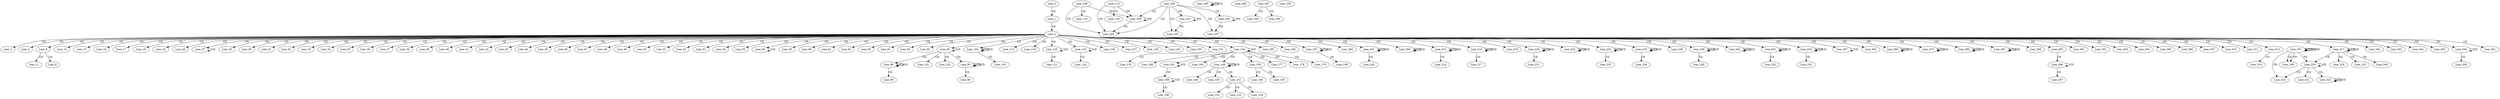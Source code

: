 digraph G {
  Line_0;
  Line_1;
  Line_2;
  Line_3;
  Line_4;
  Line_6;
  Line_6;
  Line_8;
  Line_6;
  Line_11;
  Line_14;
  Line_15;
  Line_16;
  Line_17;
  Line_18;
  Line_25;
  Line_26;
  Line_27;
  Line_27;
  Line_27;
  Line_29;
  Line_30;
  Line_31;
  Line_32;
  Line_33;
  Line_34;
  Line_35;
  Line_36;
  Line_37;
  Line_38;
  Line_39;
  Line_40;
  Line_41;
  Line_42;
  Line_43;
  Line_44;
  Line_45;
  Line_46;
  Line_47;
  Line_48;
  Line_49;
  Line_50;
  Line_51;
  Line_52;
  Line_53;
  Line_54;
  Line_55;
  Line_56;
  Line_56;
  Line_59;
  Line_60;
  Line_61;
  Line_62;
  Line_90;
  Line_91;
  Line_92;
  Line_93;
  Line_94;
  Line_94;
  Line_94;
  Line_95;
  Line_95;
  Line_95;
  Line_96;
  Line_98;
  Line_98;
  Line_98;
  Line_99;
  Line_101;
  Line_102;
  Line_104;
  Line_104;
  Line_104;
  Line_105;
  Line_108;
  Line_110;
  Line_113;
  Line_114;
  Line_116;
  Line_119;
  Line_120;
  Line_120;
  Line_120;
  Line_121;
  Line_123;
  Line_123;
  Line_123;
  Line_124;
  Line_126;
  Line_127;
  Line_128;
  Line_129;
  Line_130;
  Line_131;
  Line_132;
  Line_134;
  Line_134;
  Line_134;
  Line_148;
  Line_148;
  Line_148;
  Line_149;
  Line_150;
  Line_151;
  Line_152;
  Line_153;
  Line_154;
  Line_158;
  Line_159;
  Line_160;
  Line_165;
  Line_165;
  Line_165;
  Line_167;
  Line_167;
  Line_167;
  Line_167;
  Line_168;
  Line_168;
  Line_177;
  Line_178;
  Line_179;
  Line_180;
  Line_181;
  Line_181;
  Line_181;
  Line_189;
  Line_189;
  Line_190;
  Line_193;
  Line_195;
  Line_196;
  Line_197;
  Line_197;
  Line_197;
  Line_198;
  Line_200;
  Line_201;
  Line_201;
  Line_201;
  Line_202;
  Line_204;
  Line_204;
  Line_204;
  Line_213;
  Line_213;
  Line_213;
  Line_214;
  Line_216;
  Line_216;
  Line_216;
  Line_217;
  Line_219;
  Line_220;
  Line_220;
  Line_220;
  Line_221;
  Line_223;
  Line_223;
  Line_223;
  Line_232;
  Line_232;
  Line_232;
  Line_233;
  Line_235;
  Line_235;
  Line_235;
  Line_236;
  Line_238;
  Line_239;
  Line_239;
  Line_239;
  Line_240;
  Line_242;
  Line_242;
  Line_242;
  Line_251;
  Line_251;
  Line_251;
  Line_252;
  Line_254;
  Line_254;
  Line_254;
  Line_255;
  Line_257;
  Line_257;
  Line_257;
  Line_265;
  Line_266;
  Line_266;
  Line_266;
  Line_273;
  Line_273;
  Line_273;
  Line_280;
  Line_280;
  Line_280;
  Line_287;
  Line_287;
  Line_287;
  Line_294;
  Line_295;
  Line_296;
  Line_296;
  Line_297;
  Line_301;
  Line_302;
  Line_303;
  Line_304;
  Line_305;
  Line_306;
  Line_307;
  Line_309;
  Line_310;
  Line_311;
  Line_312;
  Line_312;
  Line_314;
  Line_314;
  Line_317;
  Line_317;
  Line_317;
  Line_319;
  Line_320;
  Line_320;
  Line_321;
  Line_322;
  Line_322;
  Line_322;
  Line_323;
  Line_323;
  Line_325;
  Line_326;
  Line_328;
  Line_328;
  Line_329;
  Line_326;
  Line_332;
  Line_332;
  Line_333;
  Line_326;
  Line_336;
  Line_336;
  Line_337;
  Line_340;
  Line_342;
  Line_343;
  Line_344;
  Line_345;
  Line_346;
  Line_346;
  Line_347;
  Line_349;
  Line_355;
  Line_356;
  Line_359;
  Line_361;
  Line_0 -> Line_1 [ label="CD" ];
  Line_1 -> Line_2 [ label="CD" ];
  Line_2 -> Line_3 [ label="CD" ];
  Line_2 -> Line_4 [ label="CD" ];
  Line_2 -> Line_6 [ label="CD" ];
  Line_6 -> Line_8 [ label="CD" ];
  Line_6 -> Line_11 [ label="CD" ];
  Line_2 -> Line_14 [ label="CD" ];
  Line_2 -> Line_15 [ label="CD" ];
  Line_2 -> Line_16 [ label="CD" ];
  Line_2 -> Line_17 [ label="CD" ];
  Line_2 -> Line_18 [ label="CD" ];
  Line_2 -> Line_25 [ label="CD" ];
  Line_2 -> Line_26 [ label="CD" ];
  Line_2 -> Line_27 [ label="CD" ];
  Line_27 -> Line_27 [ label="CD" ];
  Line_2 -> Line_29 [ label="CD" ];
  Line_2 -> Line_30 [ label="CD" ];
  Line_2 -> Line_31 [ label="CD" ];
  Line_2 -> Line_32 [ label="CD" ];
  Line_2 -> Line_33 [ label="CD" ];
  Line_2 -> Line_34 [ label="CD" ];
  Line_2 -> Line_35 [ label="CD" ];
  Line_2 -> Line_36 [ label="CD" ];
  Line_2 -> Line_37 [ label="CD" ];
  Line_2 -> Line_38 [ label="CD" ];
  Line_2 -> Line_39 [ label="CD" ];
  Line_2 -> Line_40 [ label="CD" ];
  Line_2 -> Line_41 [ label="CD" ];
  Line_2 -> Line_42 [ label="CD" ];
  Line_2 -> Line_43 [ label="CD" ];
  Line_2 -> Line_44 [ label="CD" ];
  Line_2 -> Line_45 [ label="CD" ];
  Line_2 -> Line_46 [ label="CD" ];
  Line_2 -> Line_47 [ label="CD" ];
  Line_2 -> Line_48 [ label="CD" ];
  Line_2 -> Line_49 [ label="CD" ];
  Line_2 -> Line_50 [ label="CD" ];
  Line_2 -> Line_51 [ label="CD" ];
  Line_2 -> Line_52 [ label="CD" ];
  Line_2 -> Line_53 [ label="CD" ];
  Line_2 -> Line_54 [ label="CD" ];
  Line_2 -> Line_55 [ label="CD" ];
  Line_2 -> Line_56 [ label="CD" ];
  Line_56 -> Line_56 [ label="CD" ];
  Line_2 -> Line_59 [ label="CD" ];
  Line_2 -> Line_60 [ label="CD" ];
  Line_2 -> Line_61 [ label="CD" ];
  Line_2 -> Line_62 [ label="CD" ];
  Line_2 -> Line_90 [ label="CD" ];
  Line_2 -> Line_91 [ label="CD" ];
  Line_2 -> Line_92 [ label="CD" ];
  Line_2 -> Line_93 [ label="CD" ];
  Line_2 -> Line_94 [ label="CD" ];
  Line_94 -> Line_94 [ label="CD" ];
  Line_94 -> Line_95 [ label="CD" ];
  Line_95 -> Line_95 [ label="CD" ];
  Line_95 -> Line_95 [ label="CD" ];
  Line_95 -> Line_96 [ label="CD" ];
  Line_94 -> Line_98 [ label="CD" ];
  Line_98 -> Line_98 [ label="CD" ];
  Line_98 -> Line_98 [ label="CD" ];
  Line_98 -> Line_99 [ label="CD" ];
  Line_94 -> Line_101 [ label="CD" ];
  Line_94 -> Line_102 [ label="CD" ];
  Line_2 -> Line_104 [ label="CD" ];
  Line_104 -> Line_104 [ label="CD" ];
  Line_104 -> Line_104 [ label="CD" ];
  Line_104 -> Line_105 [ label="CD" ];
  Line_108 -> Line_110 [ label="CD" ];
  Line_2 -> Line_113 [ label="CD" ];
  Line_114 -> Line_116 [ label="CD" ];
  Line_2 -> Line_119 [ label="CD" ];
  Line_2 -> Line_120 [ label="CD" ];
  Line_120 -> Line_120 [ label="CD" ];
  Line_120 -> Line_121 [ label="CD" ];
  Line_2 -> Line_123 [ label="CD" ];
  Line_123 -> Line_123 [ label="CD" ];
  Line_123 -> Line_124 [ label="CD" ];
  Line_2 -> Line_126 [ label="CD" ];
  Line_2 -> Line_127 [ label="CD" ];
  Line_2 -> Line_128 [ label="CD" ];
  Line_2 -> Line_129 [ label="CD" ];
  Line_2 -> Line_130 [ label="CD" ];
  Line_2 -> Line_131 [ label="CD" ];
  Line_131 -> Line_132 [ label="CD" ];
  Line_2 -> Line_134 [ label="CD" ];
  Line_134 -> Line_134 [ label="CD" ];
  Line_134 -> Line_148 [ label="CD" ];
  Line_148 -> Line_148 [ label="CD" ];
  Line_148 -> Line_148 [ label="CD" ];
  Line_148 -> Line_149 [ label="CD" ];
  Line_148 -> Line_150 [ label="CD" ];
  Line_148 -> Line_151 [ label="CD" ];
  Line_151 -> Line_152 [ label="CD" ];
  Line_151 -> Line_153 [ label="CD" ];
  Line_151 -> Line_154 [ label="CD" ];
  Line_134 -> Line_158 [ label="CD" ];
  Line_158 -> Line_159 [ label="CD" ];
  Line_158 -> Line_160 [ label="CD" ];
  Line_165 -> Line_165 [ label="CD" ];
  Line_165 -> Line_165 [ label="CD" ];
  Line_167 -> Line_167 [ label="CD" ];
  Line_167 -> Line_167 [ label="FD" ];
  Line_167 -> Line_168 [ label="CD" ];
  Line_167 -> Line_168 [ label="FD" ];
  Line_134 -> Line_177 [ label="CD" ];
  Line_134 -> Line_178 [ label="CD" ];
  Line_134 -> Line_179 [ label="CD" ];
  Line_134 -> Line_180 [ label="CD" ];
  Line_134 -> Line_181 [ label="CD" ];
  Line_181 -> Line_181 [ label="CD" ];
  Line_181 -> Line_189 [ label="CD" ];
  Line_189 -> Line_189 [ label="CD" ];
  Line_189 -> Line_190 [ label="CD" ];
  Line_134 -> Line_193 [ label="CD" ];
  Line_2 -> Line_195 [ label="CD" ];
  Line_2 -> Line_196 [ label="CD" ];
  Line_2 -> Line_197 [ label="CD" ];
  Line_197 -> Line_197 [ label="CD" ];
  Line_197 -> Line_197 [ label="CD" ];
  Line_197 -> Line_198 [ label="CD" ];
  Line_2 -> Line_200 [ label="CD" ];
  Line_2 -> Line_201 [ label="CD" ];
  Line_201 -> Line_201 [ label="CD" ];
  Line_201 -> Line_201 [ label="CD" ];
  Line_201 -> Line_202 [ label="CD" ];
  Line_2 -> Line_204 [ label="CD" ];
  Line_204 -> Line_204 [ label="CD" ];
  Line_204 -> Line_204 [ label="CD" ];
  Line_2 -> Line_213 [ label="CD" ];
  Line_213 -> Line_213 [ label="CD" ];
  Line_213 -> Line_213 [ label="CD" ];
  Line_213 -> Line_214 [ label="CD" ];
  Line_2 -> Line_216 [ label="CD" ];
  Line_216 -> Line_216 [ label="CD" ];
  Line_216 -> Line_216 [ label="CD" ];
  Line_216 -> Line_217 [ label="CD" ];
  Line_2 -> Line_219 [ label="CD" ];
  Line_2 -> Line_220 [ label="CD" ];
  Line_220 -> Line_220 [ label="CD" ];
  Line_220 -> Line_220 [ label="CD" ];
  Line_220 -> Line_221 [ label="CD" ];
  Line_2 -> Line_223 [ label="CD" ];
  Line_223 -> Line_223 [ label="CD" ];
  Line_223 -> Line_223 [ label="CD" ];
  Line_2 -> Line_232 [ label="CD" ];
  Line_232 -> Line_232 [ label="CD" ];
  Line_232 -> Line_232 [ label="CD" ];
  Line_232 -> Line_233 [ label="CD" ];
  Line_2 -> Line_235 [ label="CD" ];
  Line_235 -> Line_235 [ label="CD" ];
  Line_235 -> Line_235 [ label="CD" ];
  Line_235 -> Line_236 [ label="CD" ];
  Line_2 -> Line_238 [ label="CD" ];
  Line_2 -> Line_239 [ label="CD" ];
  Line_239 -> Line_239 [ label="CD" ];
  Line_239 -> Line_239 [ label="CD" ];
  Line_239 -> Line_240 [ label="CD" ];
  Line_2 -> Line_242 [ label="CD" ];
  Line_242 -> Line_242 [ label="CD" ];
  Line_242 -> Line_242 [ label="CD" ];
  Line_2 -> Line_251 [ label="CD" ];
  Line_251 -> Line_251 [ label="CD" ];
  Line_251 -> Line_251 [ label="CD" ];
  Line_251 -> Line_252 [ label="CD" ];
  Line_2 -> Line_254 [ label="CD" ];
  Line_254 -> Line_254 [ label="CD" ];
  Line_254 -> Line_254 [ label="CD" ];
  Line_254 -> Line_255 [ label="CD" ];
  Line_2 -> Line_257 [ label="CD" ];
  Line_257 -> Line_257 [ label="CD" ];
  Line_2 -> Line_265 [ label="CD" ];
  Line_2 -> Line_266 [ label="CD" ];
  Line_266 -> Line_266 [ label="CD" ];
  Line_266 -> Line_266 [ label="CD" ];
  Line_2 -> Line_273 [ label="CD" ];
  Line_273 -> Line_273 [ label="CD" ];
  Line_273 -> Line_273 [ label="CD" ];
  Line_2 -> Line_280 [ label="CD" ];
  Line_280 -> Line_280 [ label="CD" ];
  Line_280 -> Line_280 [ label="CD" ];
  Line_2 -> Line_287 [ label="CD" ];
  Line_287 -> Line_287 [ label="CD" ];
  Line_287 -> Line_287 [ label="CD" ];
  Line_2 -> Line_294 [ label="CD" ];
  Line_2 -> Line_295 [ label="CD" ];
  Line_295 -> Line_296 [ label="CD" ];
  Line_296 -> Line_296 [ label="CD" ];
  Line_296 -> Line_297 [ label="CD" ];
  Line_2 -> Line_301 [ label="CD" ];
  Line_2 -> Line_302 [ label="CD" ];
  Line_2 -> Line_303 [ label="CD" ];
  Line_2 -> Line_304 [ label="CD" ];
  Line_2 -> Line_305 [ label="CD" ];
  Line_2 -> Line_306 [ label="CD" ];
  Line_2 -> Line_307 [ label="CD" ];
  Line_2 -> Line_310 [ label="CD" ];
  Line_2 -> Line_311 [ label="CD" ];
  Line_2 -> Line_312 [ label="CD" ];
  Line_312 -> Line_314 [ label="CD" ];
  Line_2 -> Line_317 [ label="CD" ];
  Line_317 -> Line_317 [ label="CD" ];
  Line_317 -> Line_317 [ label="CD" ];
  Line_317 -> Line_319 [ label="CD" ];
  Line_317 -> Line_320 [ label="CD" ];
  Line_167 -> Line_320 [ label="FD" ];
  Line_320 -> Line_320 [ label="CD" ];
  Line_320 -> Line_321 [ label="CD" ];
  Line_320 -> Line_322 [ label="CD" ];
  Line_322 -> Line_322 [ label="CD" ];
  Line_322 -> Line_322 [ label="CD" ];
  Line_320 -> Line_323 [ label="CD" ];
  Line_167 -> Line_323 [ label="FD" ];
  Line_317 -> Line_325 [ label="CD" ];
  Line_326 -> Line_328 [ label="CD" ];
  Line_328 -> Line_328 [ label="FD" ];
  Line_114 -> Line_328 [ label="FD" ];
  Line_108 -> Line_328 [ label="FD" ];
  Line_326 -> Line_329 [ label="CD" ];
  Line_328 -> Line_329 [ label="FD" ];
  Line_114 -> Line_329 [ label="FD" ];
  Line_108 -> Line_329 [ label="FD" ];
  Line_326 -> Line_332 [ label="CD" ];
  Line_332 -> Line_332 [ label="FD" ];
  Line_326 -> Line_333 [ label="CD" ];
  Line_332 -> Line_333 [ label="FD" ];
  Line_326 -> Line_336 [ label="CD" ];
  Line_336 -> Line_336 [ label="FD" ];
  Line_326 -> Line_337 [ label="CD" ];
  Line_336 -> Line_337 [ label="FD" ];
  Line_317 -> Line_340 [ label="CD" ];
  Line_2 -> Line_342 [ label="CD" ];
  Line_2 -> Line_343 [ label="CD" ];
  Line_2 -> Line_344 [ label="CD" ];
  Line_2 -> Line_345 [ label="CD" ];
  Line_2 -> Line_346 [ label="CD" ];
  Line_346 -> Line_346 [ label="CD" ];
  Line_347 -> Line_349 [ label="CD" ];
  Line_347 -> Line_356 [ label="CD" ];
  Line_346 -> Line_359 [ label="CD" ];
  Line_2 -> Line_361 [ label="CD" ];
  Line_167 -> Line_167 [ label="FD" ];
}
